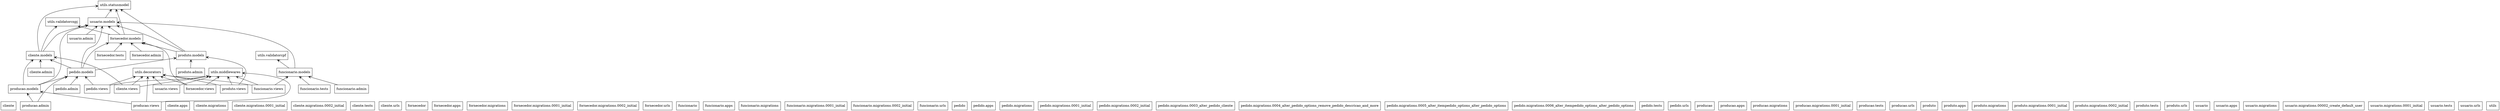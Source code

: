 digraph "packages_estreladovale" {
rankdir=BT
charset="utf-8"
"cliente" [color="black", label=<cliente>, shape="box", style="solid"];
"cliente.admin" [color="black", label=<cliente.admin>, shape="box", style="solid"];
"cliente.apps" [color="black", label=<cliente.apps>, shape="box", style="solid"];
"cliente.migrations" [color="black", label=<cliente.migrations>, shape="box", style="solid"];
"cliente.migrations.0001_initial" [color="black", label=<cliente.migrations.0001_initial>, shape="box", style="solid"];
"cliente.migrations.0002_initial" [color="black", label=<cliente.migrations.0002_initial>, shape="box", style="solid"];
"cliente.models" [color="black", label=<cliente.models>, shape="box", style="solid"];
"cliente.tests" [color="black", label=<cliente.tests>, shape="box", style="solid"];
"cliente.urls" [color="black", label=<cliente.urls>, shape="box", style="solid"];
"cliente.views" [color="black", label=<cliente.views>, shape="box", style="solid"];
"fornecedor" [color="black", label=<fornecedor>, shape="box", style="solid"];
"fornecedor.admin" [color="black", label=<fornecedor.admin>, shape="box", style="solid"];
"fornecedor.apps" [color="black", label=<fornecedor.apps>, shape="box", style="solid"];
"fornecedor.migrations" [color="black", label=<fornecedor.migrations>, shape="box", style="solid"];
"fornecedor.migrations.0001_initial" [color="black", label=<fornecedor.migrations.0001_initial>, shape="box", style="solid"];
"fornecedor.migrations.0002_initial" [color="black", label=<fornecedor.migrations.0002_initial>, shape="box", style="solid"];
"fornecedor.models" [color="black", label=<fornecedor.models>, shape="box", style="solid"];
"fornecedor.tests" [color="black", label=<fornecedor.tests>, shape="box", style="solid"];
"fornecedor.urls" [color="black", label=<fornecedor.urls>, shape="box", style="solid"];
"fornecedor.views" [color="black", label=<fornecedor.views>, shape="box", style="solid"];
"funcionario" [color="black", label=<funcionario>, shape="box", style="solid"];
"funcionario.admin" [color="black", label=<funcionario.admin>, shape="box", style="solid"];
"funcionario.apps" [color="black", label=<funcionario.apps>, shape="box", style="solid"];
"funcionario.migrations" [color="black", label=<funcionario.migrations>, shape="box", style="solid"];
"funcionario.migrations.0001_initial" [color="black", label=<funcionario.migrations.0001_initial>, shape="box", style="solid"];
"funcionario.migrations.0002_initial" [color="black", label=<funcionario.migrations.0002_initial>, shape="box", style="solid"];
"funcionario.models" [color="black", label=<funcionario.models>, shape="box", style="solid"];
"funcionario.tests" [color="black", label=<funcionario.tests>, shape="box", style="solid"];
"funcionario.urls" [color="black", label=<funcionario.urls>, shape="box", style="solid"];
"funcionario.views" [color="black", label=<funcionario.views>, shape="box", style="solid"];
"pedido" [color="black", label=<pedido>, shape="box", style="solid"];
"pedido.admin" [color="black", label=<pedido.admin>, shape="box", style="solid"];
"pedido.apps" [color="black", label=<pedido.apps>, shape="box", style="solid"];
"pedido.migrations" [color="black", label=<pedido.migrations>, shape="box", style="solid"];
"pedido.migrations.0001_initial" [color="black", label=<pedido.migrations.0001_initial>, shape="box", style="solid"];
"pedido.migrations.0002_initial" [color="black", label=<pedido.migrations.0002_initial>, shape="box", style="solid"];
"pedido.migrations.0003_alter_pedido_cliente" [color="black", label=<pedido.migrations.0003_alter_pedido_cliente>, shape="box", style="solid"];
"pedido.migrations.0004_alter_pedido_options_remove_pedido_descricao_and_more" [color="black", label=<pedido.migrations.0004_alter_pedido_options_remove_pedido_descricao_and_more>, shape="box", style="solid"];
"pedido.migrations.0005_alter_itempedido_options_alter_pedido_options" [color="black", label=<pedido.migrations.0005_alter_itempedido_options_alter_pedido_options>, shape="box", style="solid"];
"pedido.migrations.0006_alter_itempedido_options_alter_pedido_options" [color="black", label=<pedido.migrations.0006_alter_itempedido_options_alter_pedido_options>, shape="box", style="solid"];
"pedido.models" [color="black", label=<pedido.models>, shape="box", style="solid"];
"pedido.tests" [color="black", label=<pedido.tests>, shape="box", style="solid"];
"pedido.urls" [color="black", label=<pedido.urls>, shape="box", style="solid"];
"pedido.views" [color="black", label=<pedido.views>, shape="box", style="solid"];
"producao" [color="black", label=<producao>, shape="box", style="solid"];
"producao.admin" [color="black", label=<producao.admin>, shape="box", style="solid"];
"producao.apps" [color="black", label=<producao.apps>, shape="box", style="solid"];
"producao.migrations" [color="black", label=<producao.migrations>, shape="box", style="solid"];
"producao.migrations.0001_initial" [color="black", label=<producao.migrations.0001_initial>, shape="box", style="solid"];
"producao.models" [color="black", label=<producao.models>, shape="box", style="solid"];
"producao.tests" [color="black", label=<producao.tests>, shape="box", style="solid"];
"producao.urls" [color="black", label=<producao.urls>, shape="box", style="solid"];
"producao.views" [color="black", label=<producao.views>, shape="box", style="solid"];
"produto" [color="black", label=<produto>, shape="box", style="solid"];
"produto.admin" [color="black", label=<produto.admin>, shape="box", style="solid"];
"produto.apps" [color="black", label=<produto.apps>, shape="box", style="solid"];
"produto.migrations" [color="black", label=<produto.migrations>, shape="box", style="solid"];
"produto.migrations.0001_initial" [color="black", label=<produto.migrations.0001_initial>, shape="box", style="solid"];
"produto.migrations.0002_initial" [color="black", label=<produto.migrations.0002_initial>, shape="box", style="solid"];
"produto.models" [color="black", label=<produto.models>, shape="box", style="solid"];
"produto.tests" [color="black", label=<produto.tests>, shape="box", style="solid"];
"produto.urls" [color="black", label=<produto.urls>, shape="box", style="solid"];
"produto.views" [color="black", label=<produto.views>, shape="box", style="solid"];
"usuario" [color="black", label=<usuario>, shape="box", style="solid"];
"usuario.admin" [color="black", label=<usuario.admin>, shape="box", style="solid"];
"usuario.apps" [color="black", label=<usuario.apps>, shape="box", style="solid"];
"usuario.migrations" [color="black", label=<usuario.migrations>, shape="box", style="solid"];
"usuario.migrations.00002_create_default_user" [color="black", label=<usuario.migrations.00002_create_default_user>, shape="box", style="solid"];
"usuario.migrations.0001_initial" [color="black", label=<usuario.migrations.0001_initial>, shape="box", style="solid"];
"usuario.models" [color="black", label=<usuario.models>, shape="box", style="solid"];
"usuario.tests" [color="black", label=<usuario.tests>, shape="box", style="solid"];
"usuario.urls" [color="black", label=<usuario.urls>, shape="box", style="solid"];
"usuario.views" [color="black", label=<usuario.views>, shape="box", style="solid"];
"utils" [color="black", label=<utils>, shape="box", style="solid"];
"utils.decorators" [color="black", label=<utils.decorators>, shape="box", style="solid"];
"utils.middlewares" [color="black", label=<utils.middlewares>, shape="box", style="solid"];
"utils.statusmodel" [color="black", label=<utils.statusmodel>, shape="box", style="solid"];
"utils.validatorcnpj" [color="black", label=<utils.validatorcnpj>, shape="box", style="solid"];
"utils.validatorcpf" [color="black", label=<utils.validatorcpf>, shape="box", style="solid"];
"cliente.admin" -> "cliente.models" [arrowhead="open", arrowtail="none"];
"cliente.models" -> "usuario.models" [arrowhead="open", arrowtail="none"];
"cliente.models" -> "utils.statusmodel" [arrowhead="open", arrowtail="none"];
"cliente.models" -> "utils.validatorcnpj" [arrowhead="open", arrowtail="none"];
"cliente.views" -> "cliente.models" [arrowhead="open", arrowtail="none"];
"cliente.views" -> "utils.decorators" [arrowhead="open", arrowtail="none"];
"cliente.views" -> "utils.middlewares" [arrowhead="open", arrowtail="none"];
"fornecedor.admin" -> "fornecedor.models" [arrowhead="open", arrowtail="none"];
"fornecedor.models" -> "usuario.models" [arrowhead="open", arrowtail="none"];
"fornecedor.models" -> "utils.statusmodel" [arrowhead="open", arrowtail="none"];
"fornecedor.models" -> "utils.validatorcnpj" [arrowhead="open", arrowtail="none"];
"fornecedor.tests" -> "fornecedor.models" [arrowhead="open", arrowtail="none"];
"fornecedor.views" -> "fornecedor.models" [arrowhead="open", arrowtail="none"];
"fornecedor.views" -> "utils.decorators" [arrowhead="open", arrowtail="none"];
"fornecedor.views" -> "utils.middlewares" [arrowhead="open", arrowtail="none"];
"funcionario.admin" -> "funcionario.models" [arrowhead="open", arrowtail="none"];
"funcionario.models" -> "usuario.models" [arrowhead="open", arrowtail="none"];
"funcionario.models" -> "utils.validatorcpf" [arrowhead="open", arrowtail="none"];
"funcionario.tests" -> "funcionario.models" [arrowhead="open", arrowtail="none"];
"funcionario.views" -> "funcionario.models" [arrowhead="open", arrowtail="none"];
"funcionario.views" -> "utils.decorators" [arrowhead="open", arrowtail="none"];
"funcionario.views" -> "utils.middlewares" [arrowhead="open", arrowtail="none"];
"pedido.admin" -> "pedido.models" [arrowhead="open", arrowtail="none"];
"pedido.models" -> "cliente.models" [arrowhead="open", arrowtail="none"];
"pedido.models" -> "fornecedor.models" [arrowhead="open", arrowtail="none"];
"pedido.models" -> "produto.models" [arrowhead="open", arrowtail="none"];
"pedido.models" -> "usuario.models" [arrowhead="open", arrowtail="none"];
"pedido.views" -> "pedido.models" [arrowhead="open", arrowtail="none"];
"pedido.views" -> "utils.decorators" [arrowhead="open", arrowtail="none"];
"pedido.views" -> "utils.middlewares" [arrowhead="open", arrowtail="none"];
"producao.admin" -> "pedido.models" [arrowhead="open", arrowtail="none"];
"producao.admin" -> "producao.models" [arrowhead="open", arrowtail="none"];
"producao.models" -> "cliente.models" [arrowhead="open", arrowtail="none"];
"producao.models" -> "pedido.models" [arrowhead="open", arrowtail="none"];
"producao.models" -> "usuario.models" [arrowhead="open", arrowtail="none"];
"producao.views" -> "producao.models" [arrowhead="open", arrowtail="none"];
"producao.views" -> "utils.decorators" [arrowhead="open", arrowtail="none"];
"producao.views" -> "utils.middlewares" [arrowhead="open", arrowtail="none"];
"produto.admin" -> "produto.models" [arrowhead="open", arrowtail="none"];
"produto.models" -> "fornecedor.models" [arrowhead="open", arrowtail="none"];
"produto.models" -> "usuario.models" [arrowhead="open", arrowtail="none"];
"produto.models" -> "utils.statusmodel" [arrowhead="open", arrowtail="none"];
"produto.views" -> "produto.models" [arrowhead="open", arrowtail="none"];
"produto.views" -> "utils.decorators" [arrowhead="open", arrowtail="none"];
"produto.views" -> "utils.middlewares" [arrowhead="open", arrowtail="none"];
"usuario.admin" -> "usuario.models" [arrowhead="open", arrowtail="none"];
"usuario.models" -> "utils.statusmodel" [arrowhead="open", arrowtail="none"];
"usuario.views" -> "utils.decorators" [arrowhead="open", arrowtail="none"];
"usuario.views" -> "utils.middlewares" [arrowhead="open", arrowtail="none"];
}

